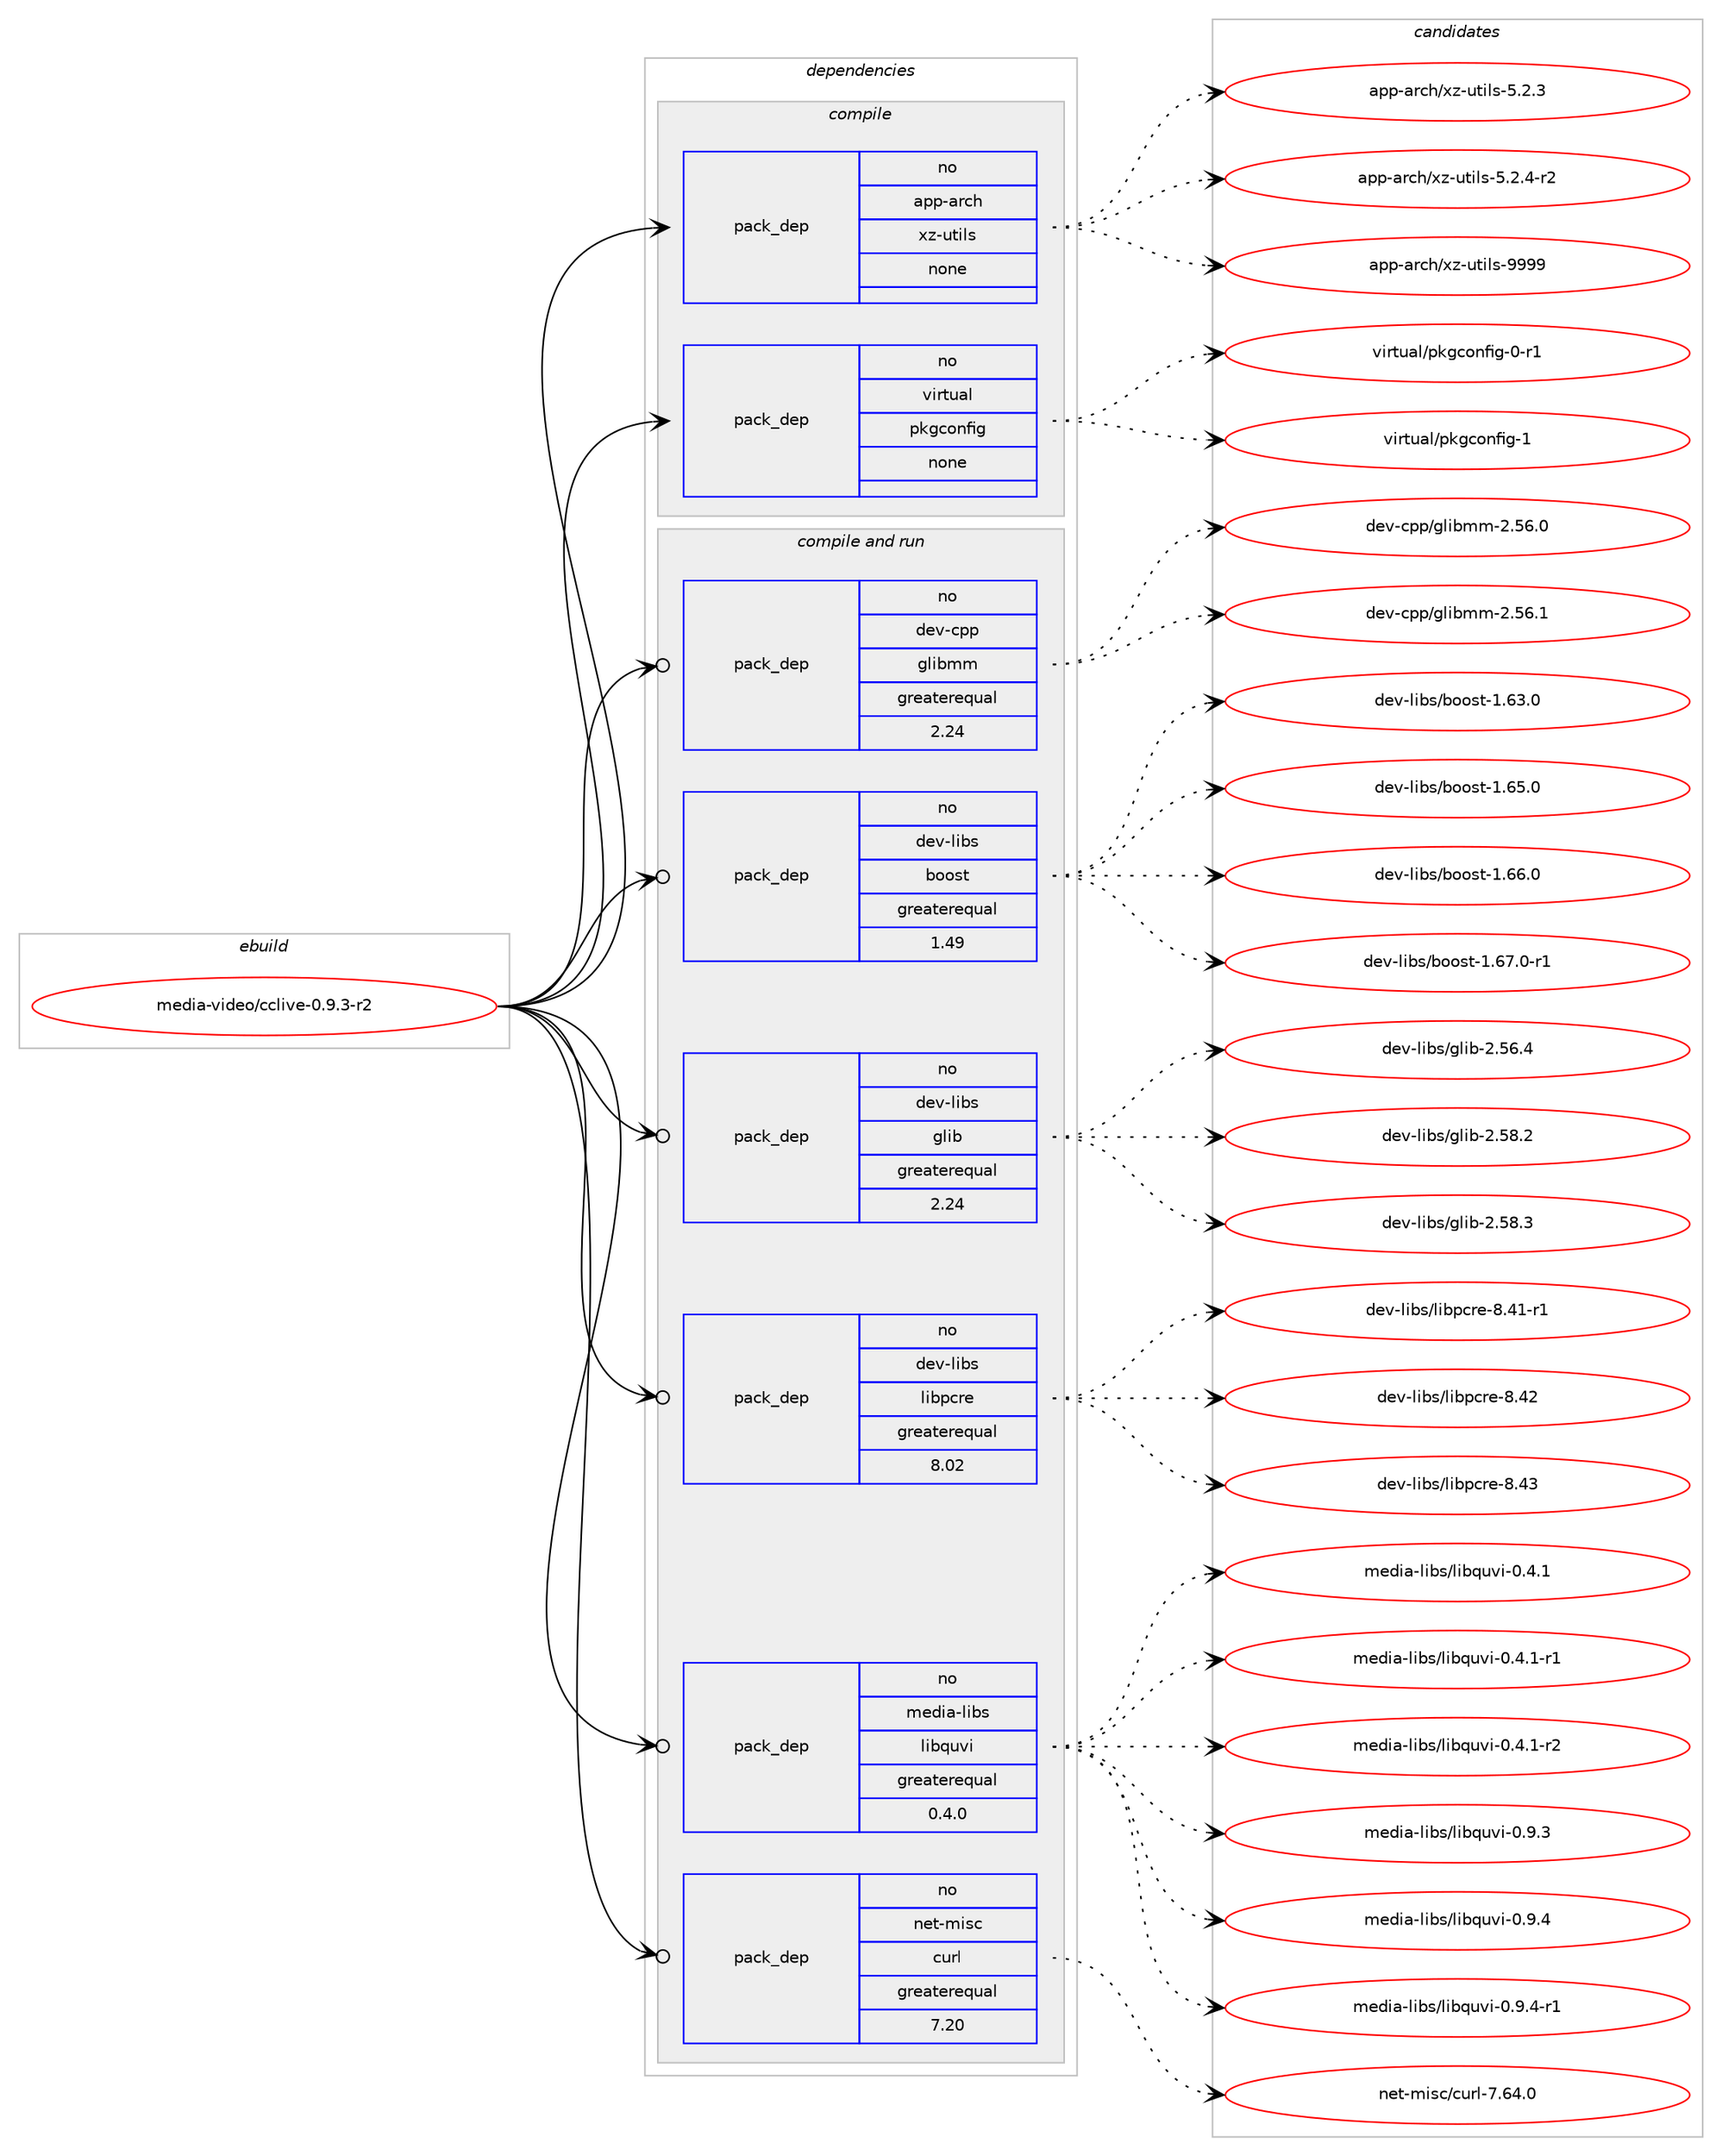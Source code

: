 digraph prolog {

# *************
# Graph options
# *************

newrank=true;
concentrate=true;
compound=true;
graph [rankdir=LR,fontname=Helvetica,fontsize=10,ranksep=1.5];#, ranksep=2.5, nodesep=0.2];
edge  [arrowhead=vee];
node  [fontname=Helvetica,fontsize=10];

# **********
# The ebuild
# **********

subgraph cluster_leftcol {
color=gray;
rank=same;
label=<<i>ebuild</i>>;
id [label="media-video/cclive-0.9.3-r2", color=red, width=4, href="../media-video/cclive-0.9.3-r2.svg"];
}

# ****************
# The dependencies
# ****************

subgraph cluster_midcol {
color=gray;
label=<<i>dependencies</i>>;
subgraph cluster_compile {
fillcolor="#eeeeee";
style=filled;
label=<<i>compile</i>>;
subgraph pack1169301 {
dependency1635120 [label=<<TABLE BORDER="0" CELLBORDER="1" CELLSPACING="0" CELLPADDING="4" WIDTH="220"><TR><TD ROWSPAN="6" CELLPADDING="30">pack_dep</TD></TR><TR><TD WIDTH="110">no</TD></TR><TR><TD>app-arch</TD></TR><TR><TD>xz-utils</TD></TR><TR><TD>none</TD></TR><TR><TD></TD></TR></TABLE>>, shape=none, color=blue];
}
id:e -> dependency1635120:w [weight=20,style="solid",arrowhead="vee"];
subgraph pack1169302 {
dependency1635121 [label=<<TABLE BORDER="0" CELLBORDER="1" CELLSPACING="0" CELLPADDING="4" WIDTH="220"><TR><TD ROWSPAN="6" CELLPADDING="30">pack_dep</TD></TR><TR><TD WIDTH="110">no</TD></TR><TR><TD>virtual</TD></TR><TR><TD>pkgconfig</TD></TR><TR><TD>none</TD></TR><TR><TD></TD></TR></TABLE>>, shape=none, color=blue];
}
id:e -> dependency1635121:w [weight=20,style="solid",arrowhead="vee"];
}
subgraph cluster_compileandrun {
fillcolor="#eeeeee";
style=filled;
label=<<i>compile and run</i>>;
subgraph pack1169303 {
dependency1635122 [label=<<TABLE BORDER="0" CELLBORDER="1" CELLSPACING="0" CELLPADDING="4" WIDTH="220"><TR><TD ROWSPAN="6" CELLPADDING="30">pack_dep</TD></TR><TR><TD WIDTH="110">no</TD></TR><TR><TD>dev-cpp</TD></TR><TR><TD>glibmm</TD></TR><TR><TD>greaterequal</TD></TR><TR><TD>2.24</TD></TR></TABLE>>, shape=none, color=blue];
}
id:e -> dependency1635122:w [weight=20,style="solid",arrowhead="odotvee"];
subgraph pack1169304 {
dependency1635123 [label=<<TABLE BORDER="0" CELLBORDER="1" CELLSPACING="0" CELLPADDING="4" WIDTH="220"><TR><TD ROWSPAN="6" CELLPADDING="30">pack_dep</TD></TR><TR><TD WIDTH="110">no</TD></TR><TR><TD>dev-libs</TD></TR><TR><TD>boost</TD></TR><TR><TD>greaterequal</TD></TR><TR><TD>1.49</TD></TR></TABLE>>, shape=none, color=blue];
}
id:e -> dependency1635123:w [weight=20,style="solid",arrowhead="odotvee"];
subgraph pack1169305 {
dependency1635124 [label=<<TABLE BORDER="0" CELLBORDER="1" CELLSPACING="0" CELLPADDING="4" WIDTH="220"><TR><TD ROWSPAN="6" CELLPADDING="30">pack_dep</TD></TR><TR><TD WIDTH="110">no</TD></TR><TR><TD>dev-libs</TD></TR><TR><TD>glib</TD></TR><TR><TD>greaterequal</TD></TR><TR><TD>2.24</TD></TR></TABLE>>, shape=none, color=blue];
}
id:e -> dependency1635124:w [weight=20,style="solid",arrowhead="odotvee"];
subgraph pack1169306 {
dependency1635125 [label=<<TABLE BORDER="0" CELLBORDER="1" CELLSPACING="0" CELLPADDING="4" WIDTH="220"><TR><TD ROWSPAN="6" CELLPADDING="30">pack_dep</TD></TR><TR><TD WIDTH="110">no</TD></TR><TR><TD>dev-libs</TD></TR><TR><TD>libpcre</TD></TR><TR><TD>greaterequal</TD></TR><TR><TD>8.02</TD></TR></TABLE>>, shape=none, color=blue];
}
id:e -> dependency1635125:w [weight=20,style="solid",arrowhead="odotvee"];
subgraph pack1169307 {
dependency1635126 [label=<<TABLE BORDER="0" CELLBORDER="1" CELLSPACING="0" CELLPADDING="4" WIDTH="220"><TR><TD ROWSPAN="6" CELLPADDING="30">pack_dep</TD></TR><TR><TD WIDTH="110">no</TD></TR><TR><TD>media-libs</TD></TR><TR><TD>libquvi</TD></TR><TR><TD>greaterequal</TD></TR><TR><TD>0.4.0</TD></TR></TABLE>>, shape=none, color=blue];
}
id:e -> dependency1635126:w [weight=20,style="solid",arrowhead="odotvee"];
subgraph pack1169308 {
dependency1635127 [label=<<TABLE BORDER="0" CELLBORDER="1" CELLSPACING="0" CELLPADDING="4" WIDTH="220"><TR><TD ROWSPAN="6" CELLPADDING="30">pack_dep</TD></TR><TR><TD WIDTH="110">no</TD></TR><TR><TD>net-misc</TD></TR><TR><TD>curl</TD></TR><TR><TD>greaterequal</TD></TR><TR><TD>7.20</TD></TR></TABLE>>, shape=none, color=blue];
}
id:e -> dependency1635127:w [weight=20,style="solid",arrowhead="odotvee"];
}
subgraph cluster_run {
fillcolor="#eeeeee";
style=filled;
label=<<i>run</i>>;
}
}

# **************
# The candidates
# **************

subgraph cluster_choices {
rank=same;
color=gray;
label=<<i>candidates</i>>;

subgraph choice1169301 {
color=black;
nodesep=1;
choice971121124597114991044712012245117116105108115455346504651 [label="app-arch/xz-utils-5.2.3", color=red, width=4,href="../app-arch/xz-utils-5.2.3.svg"];
choice9711211245971149910447120122451171161051081154553465046524511450 [label="app-arch/xz-utils-5.2.4-r2", color=red, width=4,href="../app-arch/xz-utils-5.2.4-r2.svg"];
choice9711211245971149910447120122451171161051081154557575757 [label="app-arch/xz-utils-9999", color=red, width=4,href="../app-arch/xz-utils-9999.svg"];
dependency1635120:e -> choice971121124597114991044712012245117116105108115455346504651:w [style=dotted,weight="100"];
dependency1635120:e -> choice9711211245971149910447120122451171161051081154553465046524511450:w [style=dotted,weight="100"];
dependency1635120:e -> choice9711211245971149910447120122451171161051081154557575757:w [style=dotted,weight="100"];
}
subgraph choice1169302 {
color=black;
nodesep=1;
choice11810511411611797108471121071039911111010210510345484511449 [label="virtual/pkgconfig-0-r1", color=red, width=4,href="../virtual/pkgconfig-0-r1.svg"];
choice1181051141161179710847112107103991111101021051034549 [label="virtual/pkgconfig-1", color=red, width=4,href="../virtual/pkgconfig-1.svg"];
dependency1635121:e -> choice11810511411611797108471121071039911111010210510345484511449:w [style=dotted,weight="100"];
dependency1635121:e -> choice1181051141161179710847112107103991111101021051034549:w [style=dotted,weight="100"];
}
subgraph choice1169303 {
color=black;
nodesep=1;
choice1001011184599112112471031081059810910945504653544648 [label="dev-cpp/glibmm-2.56.0", color=red, width=4,href="../dev-cpp/glibmm-2.56.0.svg"];
choice1001011184599112112471031081059810910945504653544649 [label="dev-cpp/glibmm-2.56.1", color=red, width=4,href="../dev-cpp/glibmm-2.56.1.svg"];
dependency1635122:e -> choice1001011184599112112471031081059810910945504653544648:w [style=dotted,weight="100"];
dependency1635122:e -> choice1001011184599112112471031081059810910945504653544649:w [style=dotted,weight="100"];
}
subgraph choice1169304 {
color=black;
nodesep=1;
choice1001011184510810598115479811111111511645494654514648 [label="dev-libs/boost-1.63.0", color=red, width=4,href="../dev-libs/boost-1.63.0.svg"];
choice1001011184510810598115479811111111511645494654534648 [label="dev-libs/boost-1.65.0", color=red, width=4,href="../dev-libs/boost-1.65.0.svg"];
choice1001011184510810598115479811111111511645494654544648 [label="dev-libs/boost-1.66.0", color=red, width=4,href="../dev-libs/boost-1.66.0.svg"];
choice10010111845108105981154798111111115116454946545546484511449 [label="dev-libs/boost-1.67.0-r1", color=red, width=4,href="../dev-libs/boost-1.67.0-r1.svg"];
dependency1635123:e -> choice1001011184510810598115479811111111511645494654514648:w [style=dotted,weight="100"];
dependency1635123:e -> choice1001011184510810598115479811111111511645494654534648:w [style=dotted,weight="100"];
dependency1635123:e -> choice1001011184510810598115479811111111511645494654544648:w [style=dotted,weight="100"];
dependency1635123:e -> choice10010111845108105981154798111111115116454946545546484511449:w [style=dotted,weight="100"];
}
subgraph choice1169305 {
color=black;
nodesep=1;
choice1001011184510810598115471031081059845504653544652 [label="dev-libs/glib-2.56.4", color=red, width=4,href="../dev-libs/glib-2.56.4.svg"];
choice1001011184510810598115471031081059845504653564650 [label="dev-libs/glib-2.58.2", color=red, width=4,href="../dev-libs/glib-2.58.2.svg"];
choice1001011184510810598115471031081059845504653564651 [label="dev-libs/glib-2.58.3", color=red, width=4,href="../dev-libs/glib-2.58.3.svg"];
dependency1635124:e -> choice1001011184510810598115471031081059845504653544652:w [style=dotted,weight="100"];
dependency1635124:e -> choice1001011184510810598115471031081059845504653564650:w [style=dotted,weight="100"];
dependency1635124:e -> choice1001011184510810598115471031081059845504653564651:w [style=dotted,weight="100"];
}
subgraph choice1169306 {
color=black;
nodesep=1;
choice100101118451081059811547108105981129911410145564652494511449 [label="dev-libs/libpcre-8.41-r1", color=red, width=4,href="../dev-libs/libpcre-8.41-r1.svg"];
choice10010111845108105981154710810598112991141014556465250 [label="dev-libs/libpcre-8.42", color=red, width=4,href="../dev-libs/libpcre-8.42.svg"];
choice10010111845108105981154710810598112991141014556465251 [label="dev-libs/libpcre-8.43", color=red, width=4,href="../dev-libs/libpcre-8.43.svg"];
dependency1635125:e -> choice100101118451081059811547108105981129911410145564652494511449:w [style=dotted,weight="100"];
dependency1635125:e -> choice10010111845108105981154710810598112991141014556465250:w [style=dotted,weight="100"];
dependency1635125:e -> choice10010111845108105981154710810598112991141014556465251:w [style=dotted,weight="100"];
}
subgraph choice1169307 {
color=black;
nodesep=1;
choice1091011001059745108105981154710810598113117118105454846524649 [label="media-libs/libquvi-0.4.1", color=red, width=4,href="../media-libs/libquvi-0.4.1.svg"];
choice10910110010597451081059811547108105981131171181054548465246494511449 [label="media-libs/libquvi-0.4.1-r1", color=red, width=4,href="../media-libs/libquvi-0.4.1-r1.svg"];
choice10910110010597451081059811547108105981131171181054548465246494511450 [label="media-libs/libquvi-0.4.1-r2", color=red, width=4,href="../media-libs/libquvi-0.4.1-r2.svg"];
choice1091011001059745108105981154710810598113117118105454846574651 [label="media-libs/libquvi-0.9.3", color=red, width=4,href="../media-libs/libquvi-0.9.3.svg"];
choice1091011001059745108105981154710810598113117118105454846574652 [label="media-libs/libquvi-0.9.4", color=red, width=4,href="../media-libs/libquvi-0.9.4.svg"];
choice10910110010597451081059811547108105981131171181054548465746524511449 [label="media-libs/libquvi-0.9.4-r1", color=red, width=4,href="../media-libs/libquvi-0.9.4-r1.svg"];
dependency1635126:e -> choice1091011001059745108105981154710810598113117118105454846524649:w [style=dotted,weight="100"];
dependency1635126:e -> choice10910110010597451081059811547108105981131171181054548465246494511449:w [style=dotted,weight="100"];
dependency1635126:e -> choice10910110010597451081059811547108105981131171181054548465246494511450:w [style=dotted,weight="100"];
dependency1635126:e -> choice1091011001059745108105981154710810598113117118105454846574651:w [style=dotted,weight="100"];
dependency1635126:e -> choice1091011001059745108105981154710810598113117118105454846574652:w [style=dotted,weight="100"];
dependency1635126:e -> choice10910110010597451081059811547108105981131171181054548465746524511449:w [style=dotted,weight="100"];
}
subgraph choice1169308 {
color=black;
nodesep=1;
choice1101011164510910511599479911711410845554654524648 [label="net-misc/curl-7.64.0", color=red, width=4,href="../net-misc/curl-7.64.0.svg"];
dependency1635127:e -> choice1101011164510910511599479911711410845554654524648:w [style=dotted,weight="100"];
}
}

}
